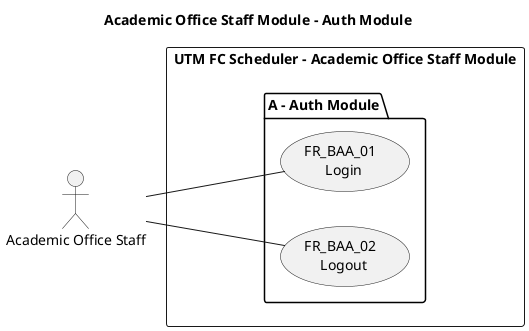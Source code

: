 @startuml Academic Office Staff Module - Auth Module

title Academic Office Staff Module - Auth Module
left to right direction

' Use case ID format: FR_BBC_00
' FR: Functional Requirement
' A: Module. A for End-User, B for Academic Office Staff
' B: Sub-module
' C: Sub-module group
' 00: Use case number


' Actors
"Academic Office Staff" as AOS

' Use Cases
rectangle "UTM FC Scheduler - Academic Office Staff Module" {
    package "A - Auth Module" {
        usecase (FR_BAA_01 \n Login) as FR_BAA_01
        usecase (FR_BAA_02 \n Logout) as FR_BAA_02
    }
}

' Associations
AOS -- FR_BAA_01
AOS -- FR_BAA_02

@enduml